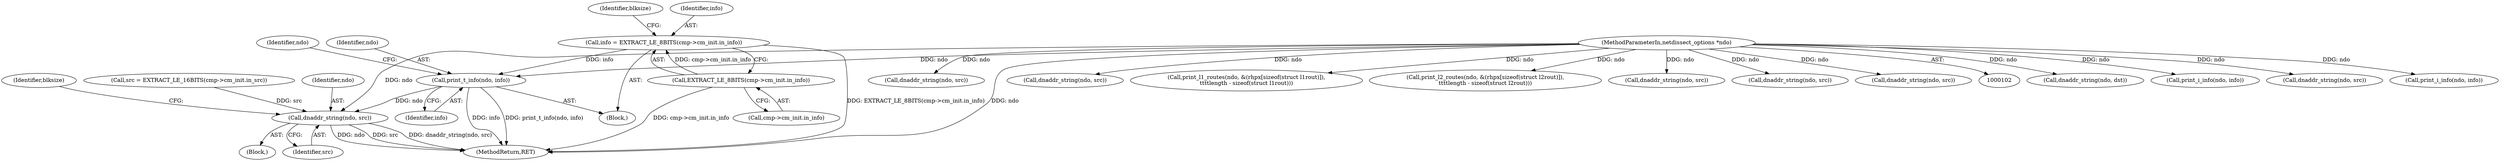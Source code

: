 digraph "0_tcpdump_c6e0531b5def26ecf912e8de6ade86cbdaed3751_0@pointer" {
"1000218" [label="(Call,print_t_info(ndo, info))"];
"1000103" [label="(MethodParameterIn,netdissect_options *ndo)"];
"1000170" [label="(Call,info = EXTRACT_LE_8BITS(cmp->cm_init.in_info))"];
"1000172" [label="(Call,EXTRACT_LE_8BITS(cmp->cm_init.in_info))"];
"1000227" [label="(Call,dnaddr_string(ndo, src))"];
"1000179" [label="(Identifier,blksize)"];
"1000173" [label="(Call,cmp->cm_init.in_info)"];
"1000691" [label="(Call,dnaddr_string(ndo, dst))"];
"1000670" [label="(Call,print_i_info(ndo, info))"];
"1000361" [label="(Call,dnaddr_string(ndo, src))"];
"1000517" [label="(Call,print_i_info(ndo, info))"];
"1000231" [label="(Identifier,blksize)"];
"1000218" [label="(Call,print_t_info(ndo, info))"];
"1000170" [label="(Call,info = EXTRACT_LE_8BITS(cmp->cm_init.in_info))"];
"1000685" [label="(Call,dnaddr_string(ndo, src))"];
"1000325" [label="(Call,dnaddr_string(ndo, src))"];
"1000229" [label="(Identifier,src)"];
"1000366" [label="(Call,print_l1_routes(ndo, &(rhpx[sizeof(struct l1rout)]),\n\t\t\t\tlength - sizeof(struct l1rout)))"];
"1000219" [label="(Identifier,ndo)"];
"1000411" [label="(Call,print_l2_routes(ndo, &(rhpx[sizeof(struct l2rout)]),\n\t\t\t\tlength - sizeof(struct l2rout)))"];
"1000162" [label="(Call,src = EXTRACT_LE_16BITS(cmp->cm_init.in_src))"];
"1000406" [label="(Call,dnaddr_string(ndo, src))"];
"1000228" [label="(Identifier,ndo)"];
"1000103" [label="(MethodParameterIn,netdissect_options *ndo)"];
"1000227" [label="(Call,dnaddr_string(ndo, src))"];
"1000226" [label="(Block,)"];
"1000146" [label="(Block,)"];
"1000171" [label="(Identifier,info)"];
"1000172" [label="(Call,EXTRACT_LE_8BITS(cmp->cm_init.in_info))"];
"1000532" [label="(Call,dnaddr_string(ndo, src))"];
"1000722" [label="(MethodReturn,RET)"];
"1000220" [label="(Identifier,info)"];
"1000223" [label="(Identifier,ndo)"];
"1000280" [label="(Call,dnaddr_string(ndo, src))"];
"1000218" -> "1000146"  [label="AST: "];
"1000218" -> "1000220"  [label="CFG: "];
"1000219" -> "1000218"  [label="AST: "];
"1000220" -> "1000218"  [label="AST: "];
"1000223" -> "1000218"  [label="CFG: "];
"1000218" -> "1000722"  [label="DDG: print_t_info(ndo, info)"];
"1000218" -> "1000722"  [label="DDG: info"];
"1000103" -> "1000218"  [label="DDG: ndo"];
"1000170" -> "1000218"  [label="DDG: info"];
"1000218" -> "1000227"  [label="DDG: ndo"];
"1000103" -> "1000102"  [label="AST: "];
"1000103" -> "1000722"  [label="DDG: ndo"];
"1000103" -> "1000227"  [label="DDG: ndo"];
"1000103" -> "1000280"  [label="DDG: ndo"];
"1000103" -> "1000325"  [label="DDG: ndo"];
"1000103" -> "1000361"  [label="DDG: ndo"];
"1000103" -> "1000366"  [label="DDG: ndo"];
"1000103" -> "1000406"  [label="DDG: ndo"];
"1000103" -> "1000411"  [label="DDG: ndo"];
"1000103" -> "1000517"  [label="DDG: ndo"];
"1000103" -> "1000532"  [label="DDG: ndo"];
"1000103" -> "1000670"  [label="DDG: ndo"];
"1000103" -> "1000685"  [label="DDG: ndo"];
"1000103" -> "1000691"  [label="DDG: ndo"];
"1000170" -> "1000146"  [label="AST: "];
"1000170" -> "1000172"  [label="CFG: "];
"1000171" -> "1000170"  [label="AST: "];
"1000172" -> "1000170"  [label="AST: "];
"1000179" -> "1000170"  [label="CFG: "];
"1000170" -> "1000722"  [label="DDG: EXTRACT_LE_8BITS(cmp->cm_init.in_info)"];
"1000172" -> "1000170"  [label="DDG: cmp->cm_init.in_info"];
"1000172" -> "1000173"  [label="CFG: "];
"1000173" -> "1000172"  [label="AST: "];
"1000172" -> "1000722"  [label="DDG: cmp->cm_init.in_info"];
"1000227" -> "1000226"  [label="AST: "];
"1000227" -> "1000229"  [label="CFG: "];
"1000228" -> "1000227"  [label="AST: "];
"1000229" -> "1000227"  [label="AST: "];
"1000231" -> "1000227"  [label="CFG: "];
"1000227" -> "1000722"  [label="DDG: dnaddr_string(ndo, src)"];
"1000227" -> "1000722"  [label="DDG: ndo"];
"1000227" -> "1000722"  [label="DDG: src"];
"1000162" -> "1000227"  [label="DDG: src"];
}
